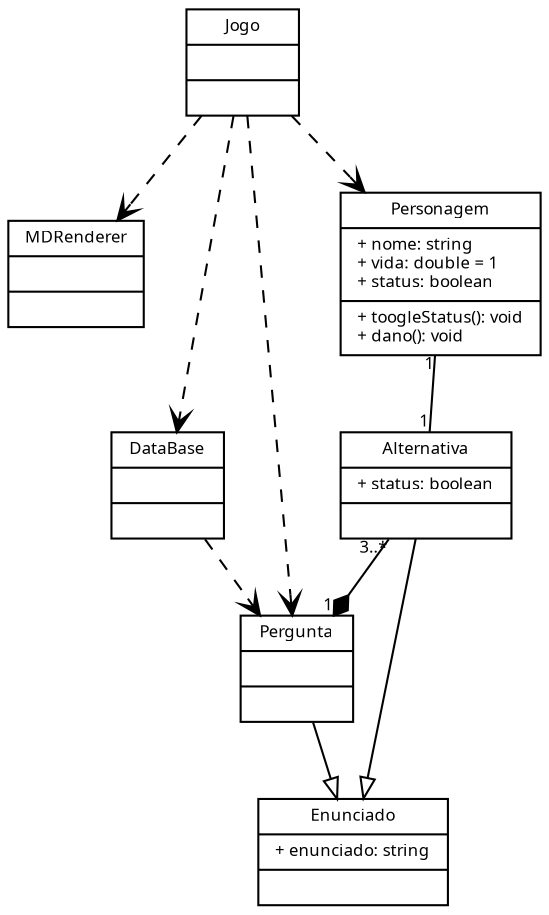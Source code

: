 digraph g {
	fontname = "Sans-Serif"
	fontsize = 8

	node [
		fontname = "Sans-Serif"
		fontsize = 8
		shape = "record"
	]

	edge [
		fontname = "Sans-Serif"
		fontsize = 8
	]

	Jogo [label="{Jogo||}"]
	MDRenderer [label="{MDRenderer||}"]
	DataBase [label="{DataBase||}"]

	Enunciado [label="{Enunciado|+ enunciado: string|}"]
	Alternativa [label="{Alternativa|+ status: boolean|}"]
	Pergunta [label="{Pergunta||}"]

	Personagem [
		label = "{Personagem|+ nome: string\l+ vida: double = 1\l+ status: boolean\l|+ toogleStatus(): void\l+ dano(): void\l}"]

	edge [arrowhead = "empty"]
	Alternativa -> Enunciado
	Pergunta -> Enunciado

	Alternativa -> Pergunta [arrowhead="diamond", taillabel="3..*", headlabel="1"]

	Personagem -> Alternativa [arrowhead = "none", taillabel="1", headlabel="1"]

	edge [arrowhead = "open", style="dashed"]
	Jogo -> MDRenderer
	Jogo -> DataBase
	Jogo -> Personagem
	Jogo -> Pergunta
	DataBase -> Pergunta
}
